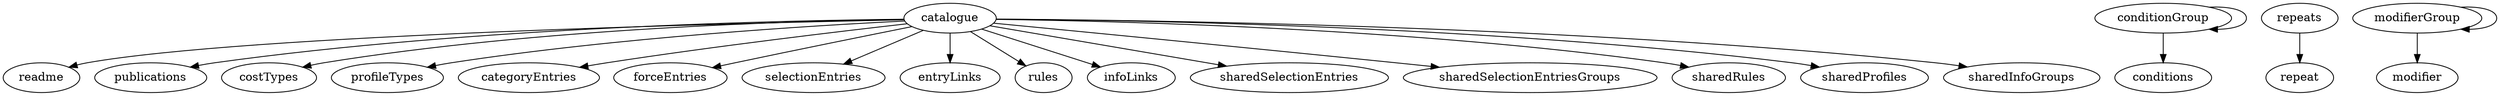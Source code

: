 digraph G {
catalogue -> {
    readme, publications, costTypes, profileTypes,
    categoryEntries, forceEntries, selectionEntries,
    entryLinks, rules, infoLinks, sharedSelectionEntries,
    sharedSelectionEntriesGroups, sharedRules,
    sharedProfiles, sharedInfoGroups
}
conditionGroup -> conditionGroup -> conditions
repeats -> repeat
modifierGroup -> modifierGroup -> modifier
}
